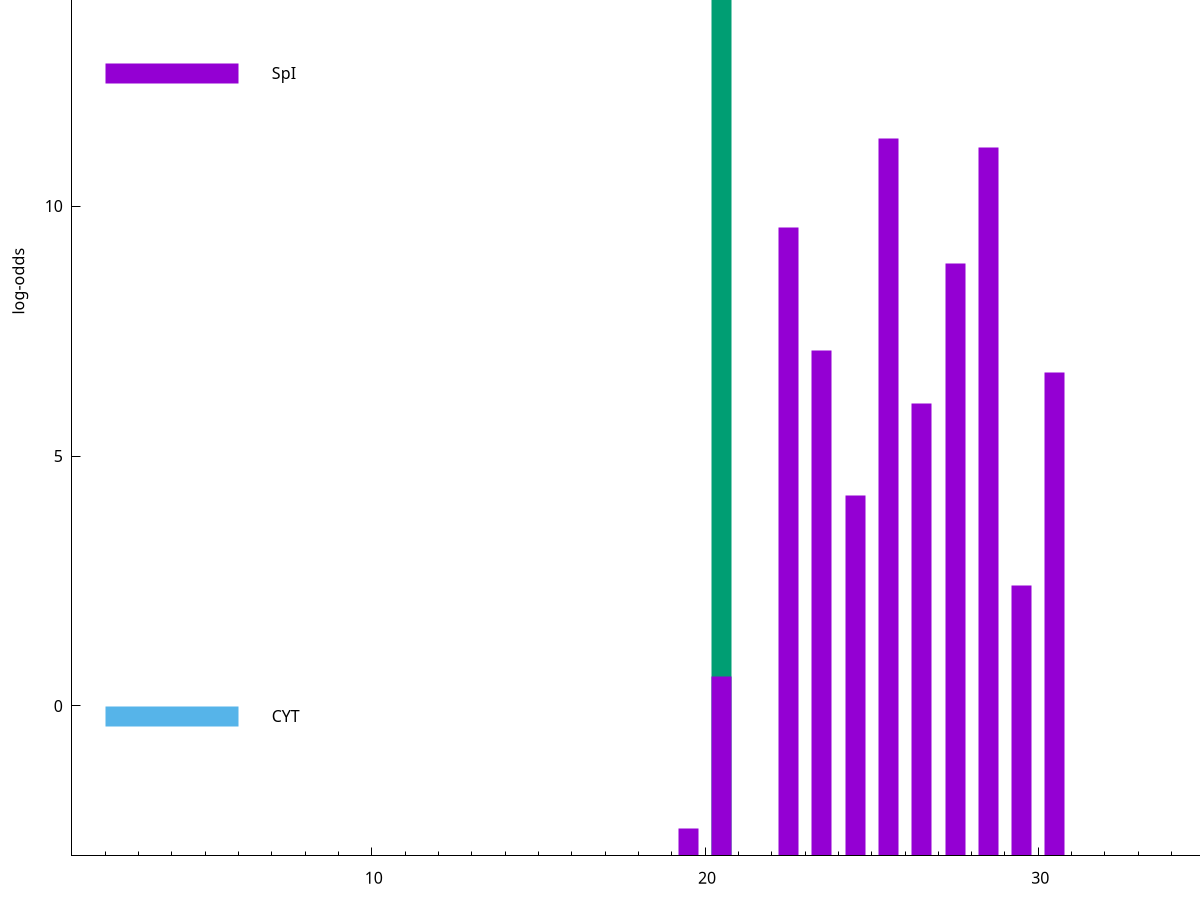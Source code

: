 set title "LipoP predictions for SRR5666555.gff"
set size 2., 1.4
set xrange [1:70] 
set mxtics 10
set yrange [-3:20]
set y2range [0:23]
set ylabel "log-odds"
set term postscript eps color solid "Helvetica" 30
set output "SRR5666555.gff10.eps"
set arrow from 2,18.267 to 6,18.267 nohead lt 2 lw 20
set label "SpII" at 7,18.267
set arrow from 2,12.6614 to 6,12.6614 nohead lt 1 lw 20
set label "SpI" at 7,12.6614
set arrow from 2,-0.200913 to 6,-0.200913 nohead lt 3 lw 20
set label "CYT" at 7,-0.200913
set arrow from 2,18.267 to 6,18.267 nohead lt 2 lw 20
set label "SpII" at 7,18.267
# NOTE: The scores below are the log-odds scores with the threshold
# NOTE: subtracted (a hack to make gnuplot make the histogram all
# NOTE: look nice).
plot "-" axes x1y2 title "" with impulses lt 2 lw 20, "-" axes x1y2 title "" with impulses lt 1 lw 20
20.500000 21.267000
e
25.500000 14.345700
28.500000 14.176300
22.500000 12.581710
27.500000 11.857630
23.500000 10.105860
30.500000 9.666140
26.500000 9.046880
24.500000 7.212930
29.500000 5.419430
20.500000 3.586261
19.500000 0.547570
e
exit
